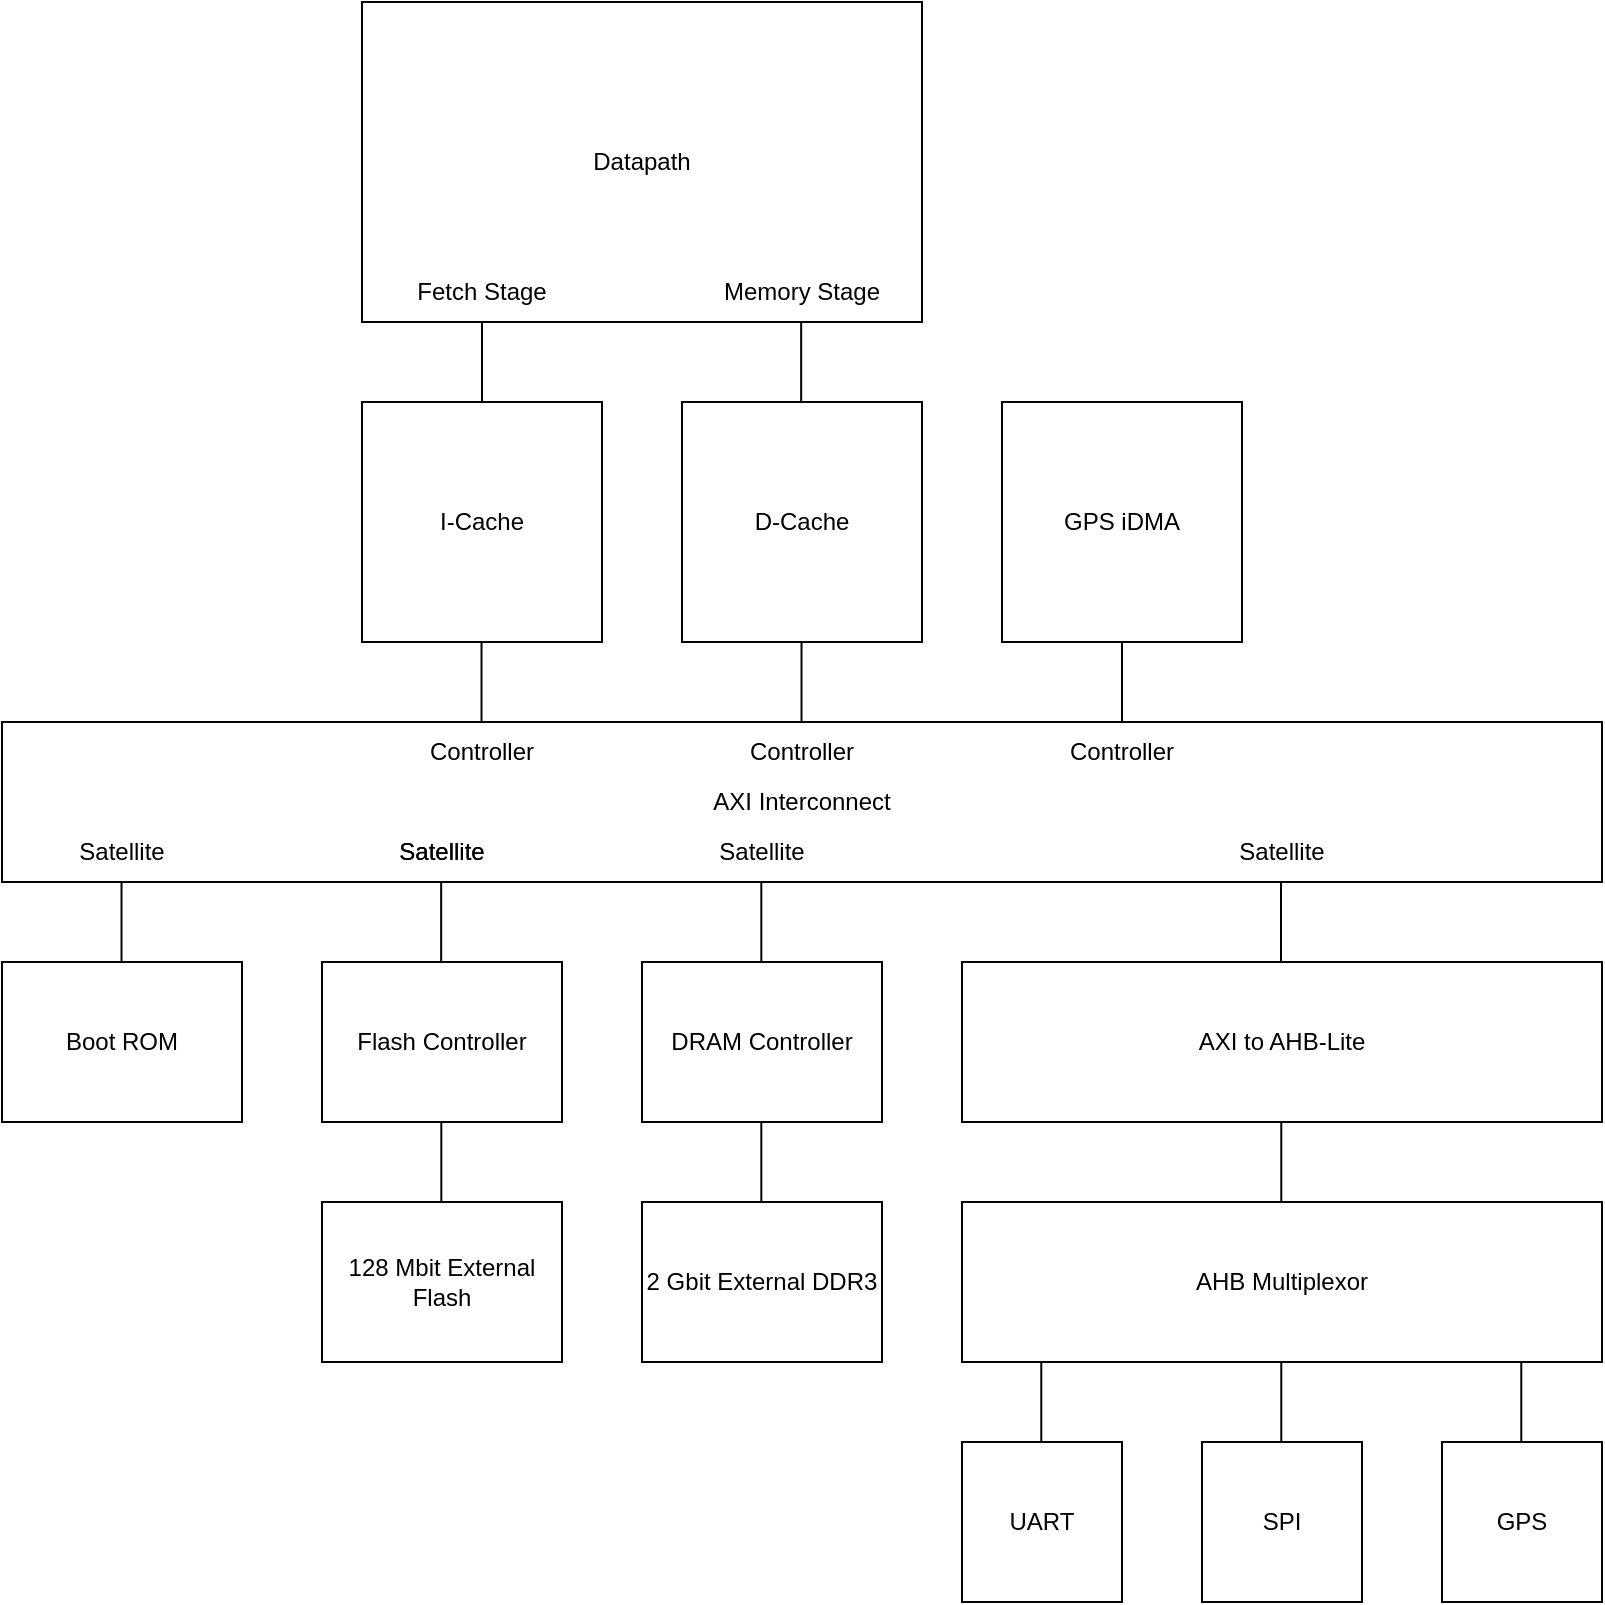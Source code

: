 <mxfile version="27.0.5">
  <diagram name="Top-level Block" id="4SDK1HrlQniHVweO8_np">
    <mxGraphModel dx="1189" dy="555" grid="1" gridSize="10" guides="1" tooltips="1" connect="1" arrows="1" fold="1" page="1" pageScale="1" pageWidth="3300" pageHeight="2339" math="0" shadow="0">
      <root>
        <mxCell id="0" />
        <mxCell id="1" parent="0" />
        <mxCell id="c2Y83vC5r-HwP9IF5Wrx-1" value="Datapath" style="rounded=0;whiteSpace=wrap;html=1;" parent="1" vertex="1">
          <mxGeometry x="580" y="160" width="280" height="160" as="geometry" />
        </mxCell>
        <mxCell id="c2Y83vC5r-HwP9IF5Wrx-2" value="I-Cache" style="rounded=0;whiteSpace=wrap;html=1;" parent="1" vertex="1">
          <mxGeometry x="580" y="360" width="120" height="120" as="geometry" />
        </mxCell>
        <mxCell id="c2Y83vC5r-HwP9IF5Wrx-3" value="D-Cache" style="rounded=0;whiteSpace=wrap;html=1;" parent="1" vertex="1">
          <mxGeometry x="740" y="360" width="120" height="120" as="geometry" />
        </mxCell>
        <mxCell id="c2Y83vC5r-HwP9IF5Wrx-4" value="" style="endArrow=none;html=1;rounded=0;exitX=0.5;exitY=0;exitDx=0;exitDy=0;" parent="1" source="c2Y83vC5r-HwP9IF5Wrx-2" edge="1">
          <mxGeometry width="50" height="50" relative="1" as="geometry">
            <mxPoint x="590" y="370" as="sourcePoint" />
            <mxPoint x="640" y="320" as="targetPoint" />
          </mxGeometry>
        </mxCell>
        <mxCell id="c2Y83vC5r-HwP9IF5Wrx-5" value="" style="endArrow=none;html=1;rounded=0;exitX=0.5;exitY=0;exitDx=0;exitDy=0;" parent="1" edge="1">
          <mxGeometry width="50" height="50" relative="1" as="geometry">
            <mxPoint x="799.58" y="360" as="sourcePoint" />
            <mxPoint x="799.58" y="320" as="targetPoint" />
          </mxGeometry>
        </mxCell>
        <mxCell id="c2Y83vC5r-HwP9IF5Wrx-6" value="AXI Interconnect" style="rounded=0;whiteSpace=wrap;html=1;" parent="1" vertex="1">
          <mxGeometry x="400" y="520" width="800" height="80" as="geometry" />
        </mxCell>
        <mxCell id="c2Y83vC5r-HwP9IF5Wrx-7" value="" style="endArrow=none;html=1;rounded=0;exitX=0.5;exitY=0;exitDx=0;exitDy=0;" parent="1" edge="1">
          <mxGeometry width="50" height="50" relative="1" as="geometry">
            <mxPoint x="639.76" y="520" as="sourcePoint" />
            <mxPoint x="639.76" y="480" as="targetPoint" />
          </mxGeometry>
        </mxCell>
        <mxCell id="c2Y83vC5r-HwP9IF5Wrx-8" value="" style="endArrow=none;html=1;rounded=0;exitX=0.5;exitY=0;exitDx=0;exitDy=0;" parent="1" edge="1">
          <mxGeometry width="50" height="50" relative="1" as="geometry">
            <mxPoint x="799.76" y="520" as="sourcePoint" />
            <mxPoint x="799.76" y="480" as="targetPoint" />
          </mxGeometry>
        </mxCell>
        <mxCell id="c2Y83vC5r-HwP9IF5Wrx-9" value="Controller" style="text;html=1;align=center;verticalAlign=middle;whiteSpace=wrap;rounded=0;" parent="1" vertex="1">
          <mxGeometry x="610" y="520" width="60" height="30" as="geometry" />
        </mxCell>
        <mxCell id="c2Y83vC5r-HwP9IF5Wrx-10" value="Controller" style="text;html=1;align=center;verticalAlign=middle;whiteSpace=wrap;rounded=0;" parent="1" vertex="1">
          <mxGeometry x="770" y="520" width="60" height="30" as="geometry" />
        </mxCell>
        <mxCell id="c2Y83vC5r-HwP9IF5Wrx-11" value="Satellite" style="text;html=1;align=center;verticalAlign=middle;whiteSpace=wrap;rounded=0;" parent="1" vertex="1">
          <mxGeometry x="590" y="570" width="60" height="30" as="geometry" />
        </mxCell>
        <mxCell id="c2Y83vC5r-HwP9IF5Wrx-12" value="Satellite" style="text;html=1;align=center;verticalAlign=middle;whiteSpace=wrap;rounded=0;" parent="1" vertex="1">
          <mxGeometry x="750" y="570" width="60" height="30" as="geometry" />
        </mxCell>
        <mxCell id="c2Y83vC5r-HwP9IF5Wrx-13" value="Satellite" style="text;html=1;align=center;verticalAlign=middle;whiteSpace=wrap;rounded=0;" parent="1" vertex="1">
          <mxGeometry x="1010" y="570" width="60" height="30" as="geometry" />
        </mxCell>
        <mxCell id="c2Y83vC5r-HwP9IF5Wrx-14" value="AXI to AHB-Lite" style="rounded=0;whiteSpace=wrap;html=1;" parent="1" vertex="1">
          <mxGeometry x="880" y="640" width="320" height="80" as="geometry" />
        </mxCell>
        <mxCell id="c2Y83vC5r-HwP9IF5Wrx-16" value="DRAM Controller" style="rounded=0;whiteSpace=wrap;html=1;" parent="1" vertex="1">
          <mxGeometry x="720" y="640" width="120" height="80" as="geometry" />
        </mxCell>
        <mxCell id="c2Y83vC5r-HwP9IF5Wrx-17" value="Flash Controller" style="rounded=0;whiteSpace=wrap;html=1;" parent="1" vertex="1">
          <mxGeometry x="560" y="640" width="120" height="80" as="geometry" />
        </mxCell>
        <mxCell id="c2Y83vC5r-HwP9IF5Wrx-20" value="" style="endArrow=none;html=1;rounded=0;exitX=0.5;exitY=0;exitDx=0;exitDy=0;" parent="1" edge="1">
          <mxGeometry width="50" height="50" relative="1" as="geometry">
            <mxPoint x="779.66" y="640" as="sourcePoint" />
            <mxPoint x="779.66" y="600" as="targetPoint" />
          </mxGeometry>
        </mxCell>
        <mxCell id="c2Y83vC5r-HwP9IF5Wrx-21" value="2 Gbit External DDR3" style="rounded=0;whiteSpace=wrap;html=1;" parent="1" vertex="1">
          <mxGeometry x="720" y="760" width="120" height="80" as="geometry" />
        </mxCell>
        <mxCell id="c2Y83vC5r-HwP9IF5Wrx-22" value="128 Mbit External Flash" style="rounded=0;whiteSpace=wrap;html=1;" parent="1" vertex="1">
          <mxGeometry x="560" y="760" width="120" height="80" as="geometry" />
        </mxCell>
        <mxCell id="c2Y83vC5r-HwP9IF5Wrx-23" value="" style="endArrow=none;html=1;rounded=0;exitX=0.5;exitY=0;exitDx=0;exitDy=0;" parent="1" edge="1">
          <mxGeometry width="50" height="50" relative="1" as="geometry">
            <mxPoint x="619.66" y="760" as="sourcePoint" />
            <mxPoint x="619.66" y="720" as="targetPoint" />
          </mxGeometry>
        </mxCell>
        <mxCell id="c2Y83vC5r-HwP9IF5Wrx-24" value="" style="endArrow=none;html=1;rounded=0;exitX=0.5;exitY=0;exitDx=0;exitDy=0;" parent="1" edge="1">
          <mxGeometry width="50" height="50" relative="1" as="geometry">
            <mxPoint x="779.66" y="760" as="sourcePoint" />
            <mxPoint x="779.66" y="720" as="targetPoint" />
          </mxGeometry>
        </mxCell>
        <mxCell id="c2Y83vC5r-HwP9IF5Wrx-25" value="UART" style="rounded=0;whiteSpace=wrap;html=1;" parent="1" vertex="1">
          <mxGeometry x="880" y="880" width="80" height="80" as="geometry" />
        </mxCell>
        <mxCell id="c2Y83vC5r-HwP9IF5Wrx-26" value="GPS" style="rounded=0;whiteSpace=wrap;html=1;" parent="1" vertex="1">
          <mxGeometry x="1120" y="880" width="80" height="80" as="geometry" />
        </mxCell>
        <mxCell id="c2Y83vC5r-HwP9IF5Wrx-27" value="SPI" style="rounded=0;whiteSpace=wrap;html=1;" parent="1" vertex="1">
          <mxGeometry x="1000" y="880" width="80" height="80" as="geometry" />
        </mxCell>
        <mxCell id="c2Y83vC5r-HwP9IF5Wrx-34" value="" style="endArrow=none;html=1;rounded=0;exitX=0.5;exitY=0;exitDx=0;exitDy=0;" parent="1" edge="1">
          <mxGeometry width="50" height="50" relative="1" as="geometry">
            <mxPoint x="619.58" y="640" as="sourcePoint" />
            <mxPoint x="619.58" y="600" as="targetPoint" />
          </mxGeometry>
        </mxCell>
        <mxCell id="c2Y83vC5r-HwP9IF5Wrx-35" value="" style="endArrow=none;html=1;rounded=0;exitX=0.5;exitY=0;exitDx=0;exitDy=0;" parent="1" edge="1">
          <mxGeometry width="50" height="50" relative="1" as="geometry">
            <mxPoint x="1039.5" y="640" as="sourcePoint" />
            <mxPoint x="1039.5" y="600" as="targetPoint" />
          </mxGeometry>
        </mxCell>
        <mxCell id="c2Y83vC5r-HwP9IF5Wrx-37" value="GPS iDMA" style="rounded=0;whiteSpace=wrap;html=1;" parent="1" vertex="1">
          <mxGeometry x="900" y="360" width="120" height="120" as="geometry" />
        </mxCell>
        <mxCell id="c2Y83vC5r-HwP9IF5Wrx-38" value="" style="endArrow=none;html=1;rounded=0;exitX=0.5;exitY=0;exitDx=0;exitDy=0;" parent="1" edge="1">
          <mxGeometry width="50" height="50" relative="1" as="geometry">
            <mxPoint x="960.0" y="520" as="sourcePoint" />
            <mxPoint x="960.0" y="480" as="targetPoint" />
          </mxGeometry>
        </mxCell>
        <mxCell id="c2Y83vC5r-HwP9IF5Wrx-39" value="Controller" style="text;html=1;align=center;verticalAlign=middle;whiteSpace=wrap;rounded=0;" parent="1" vertex="1">
          <mxGeometry x="930" y="520" width="60" height="30" as="geometry" />
        </mxCell>
        <mxCell id="c2Y83vC5r-HwP9IF5Wrx-40" value="Fetch Stage" style="text;html=1;align=center;verticalAlign=middle;whiteSpace=wrap;rounded=0;" parent="1" vertex="1">
          <mxGeometry x="600" y="290" width="80" height="30" as="geometry" />
        </mxCell>
        <mxCell id="c2Y83vC5r-HwP9IF5Wrx-41" value="Memory Stage" style="text;html=1;align=center;verticalAlign=middle;whiteSpace=wrap;rounded=0;" parent="1" vertex="1">
          <mxGeometry x="755" y="290" width="90" height="30" as="geometry" />
        </mxCell>
        <mxCell id="c2Y83vC5r-HwP9IF5Wrx-42" value="Boot ROM" style="rounded=0;whiteSpace=wrap;html=1;" parent="1" vertex="1">
          <mxGeometry x="400" y="640" width="120" height="80" as="geometry" />
        </mxCell>
        <mxCell id="c2Y83vC5r-HwP9IF5Wrx-43" value="Satellite" style="text;html=1;align=center;verticalAlign=middle;whiteSpace=wrap;rounded=0;" parent="1" vertex="1">
          <mxGeometry x="590" y="570" width="60" height="30" as="geometry" />
        </mxCell>
        <mxCell id="c2Y83vC5r-HwP9IF5Wrx-44" value="Satellite" style="text;html=1;align=center;verticalAlign=middle;whiteSpace=wrap;rounded=0;" parent="1" vertex="1">
          <mxGeometry x="430" y="570" width="60" height="30" as="geometry" />
        </mxCell>
        <mxCell id="c2Y83vC5r-HwP9IF5Wrx-45" value="" style="endArrow=none;html=1;rounded=0;exitX=0.5;exitY=0;exitDx=0;exitDy=0;" parent="1" edge="1">
          <mxGeometry width="50" height="50" relative="1" as="geometry">
            <mxPoint x="459.76" y="640" as="sourcePoint" />
            <mxPoint x="459.76" y="600" as="targetPoint" />
          </mxGeometry>
        </mxCell>
        <mxCell id="vIlwSDZ-K_ghOVtWyJrf-1" value="AHB Multiplexor" style="rounded=0;whiteSpace=wrap;html=1;" vertex="1" parent="1">
          <mxGeometry x="880" y="760" width="320" height="80" as="geometry" />
        </mxCell>
        <mxCell id="vIlwSDZ-K_ghOVtWyJrf-2" value="" style="endArrow=none;html=1;rounded=0;exitX=0.5;exitY=0;exitDx=0;exitDy=0;" edge="1" parent="1">
          <mxGeometry width="50" height="50" relative="1" as="geometry">
            <mxPoint x="1039.64" y="760" as="sourcePoint" />
            <mxPoint x="1039.64" y="720" as="targetPoint" />
          </mxGeometry>
        </mxCell>
        <mxCell id="vIlwSDZ-K_ghOVtWyJrf-3" value="" style="endArrow=none;html=1;rounded=0;exitX=0.5;exitY=0;exitDx=0;exitDy=0;" edge="1" parent="1">
          <mxGeometry width="50" height="50" relative="1" as="geometry">
            <mxPoint x="919.64" y="880" as="sourcePoint" />
            <mxPoint x="919.64" y="840" as="targetPoint" />
          </mxGeometry>
        </mxCell>
        <mxCell id="vIlwSDZ-K_ghOVtWyJrf-4" value="" style="endArrow=none;html=1;rounded=0;exitX=0.5;exitY=0;exitDx=0;exitDy=0;" edge="1" parent="1">
          <mxGeometry width="50" height="50" relative="1" as="geometry">
            <mxPoint x="1039.64" y="880" as="sourcePoint" />
            <mxPoint x="1039.64" y="840" as="targetPoint" />
          </mxGeometry>
        </mxCell>
        <mxCell id="vIlwSDZ-K_ghOVtWyJrf-5" value="" style="endArrow=none;html=1;rounded=0;exitX=0.5;exitY=0;exitDx=0;exitDy=0;" edge="1" parent="1">
          <mxGeometry width="50" height="50" relative="1" as="geometry">
            <mxPoint x="1159.64" y="880" as="sourcePoint" />
            <mxPoint x="1159.64" y="840" as="targetPoint" />
          </mxGeometry>
        </mxCell>
      </root>
    </mxGraphModel>
  </diagram>
</mxfile>
